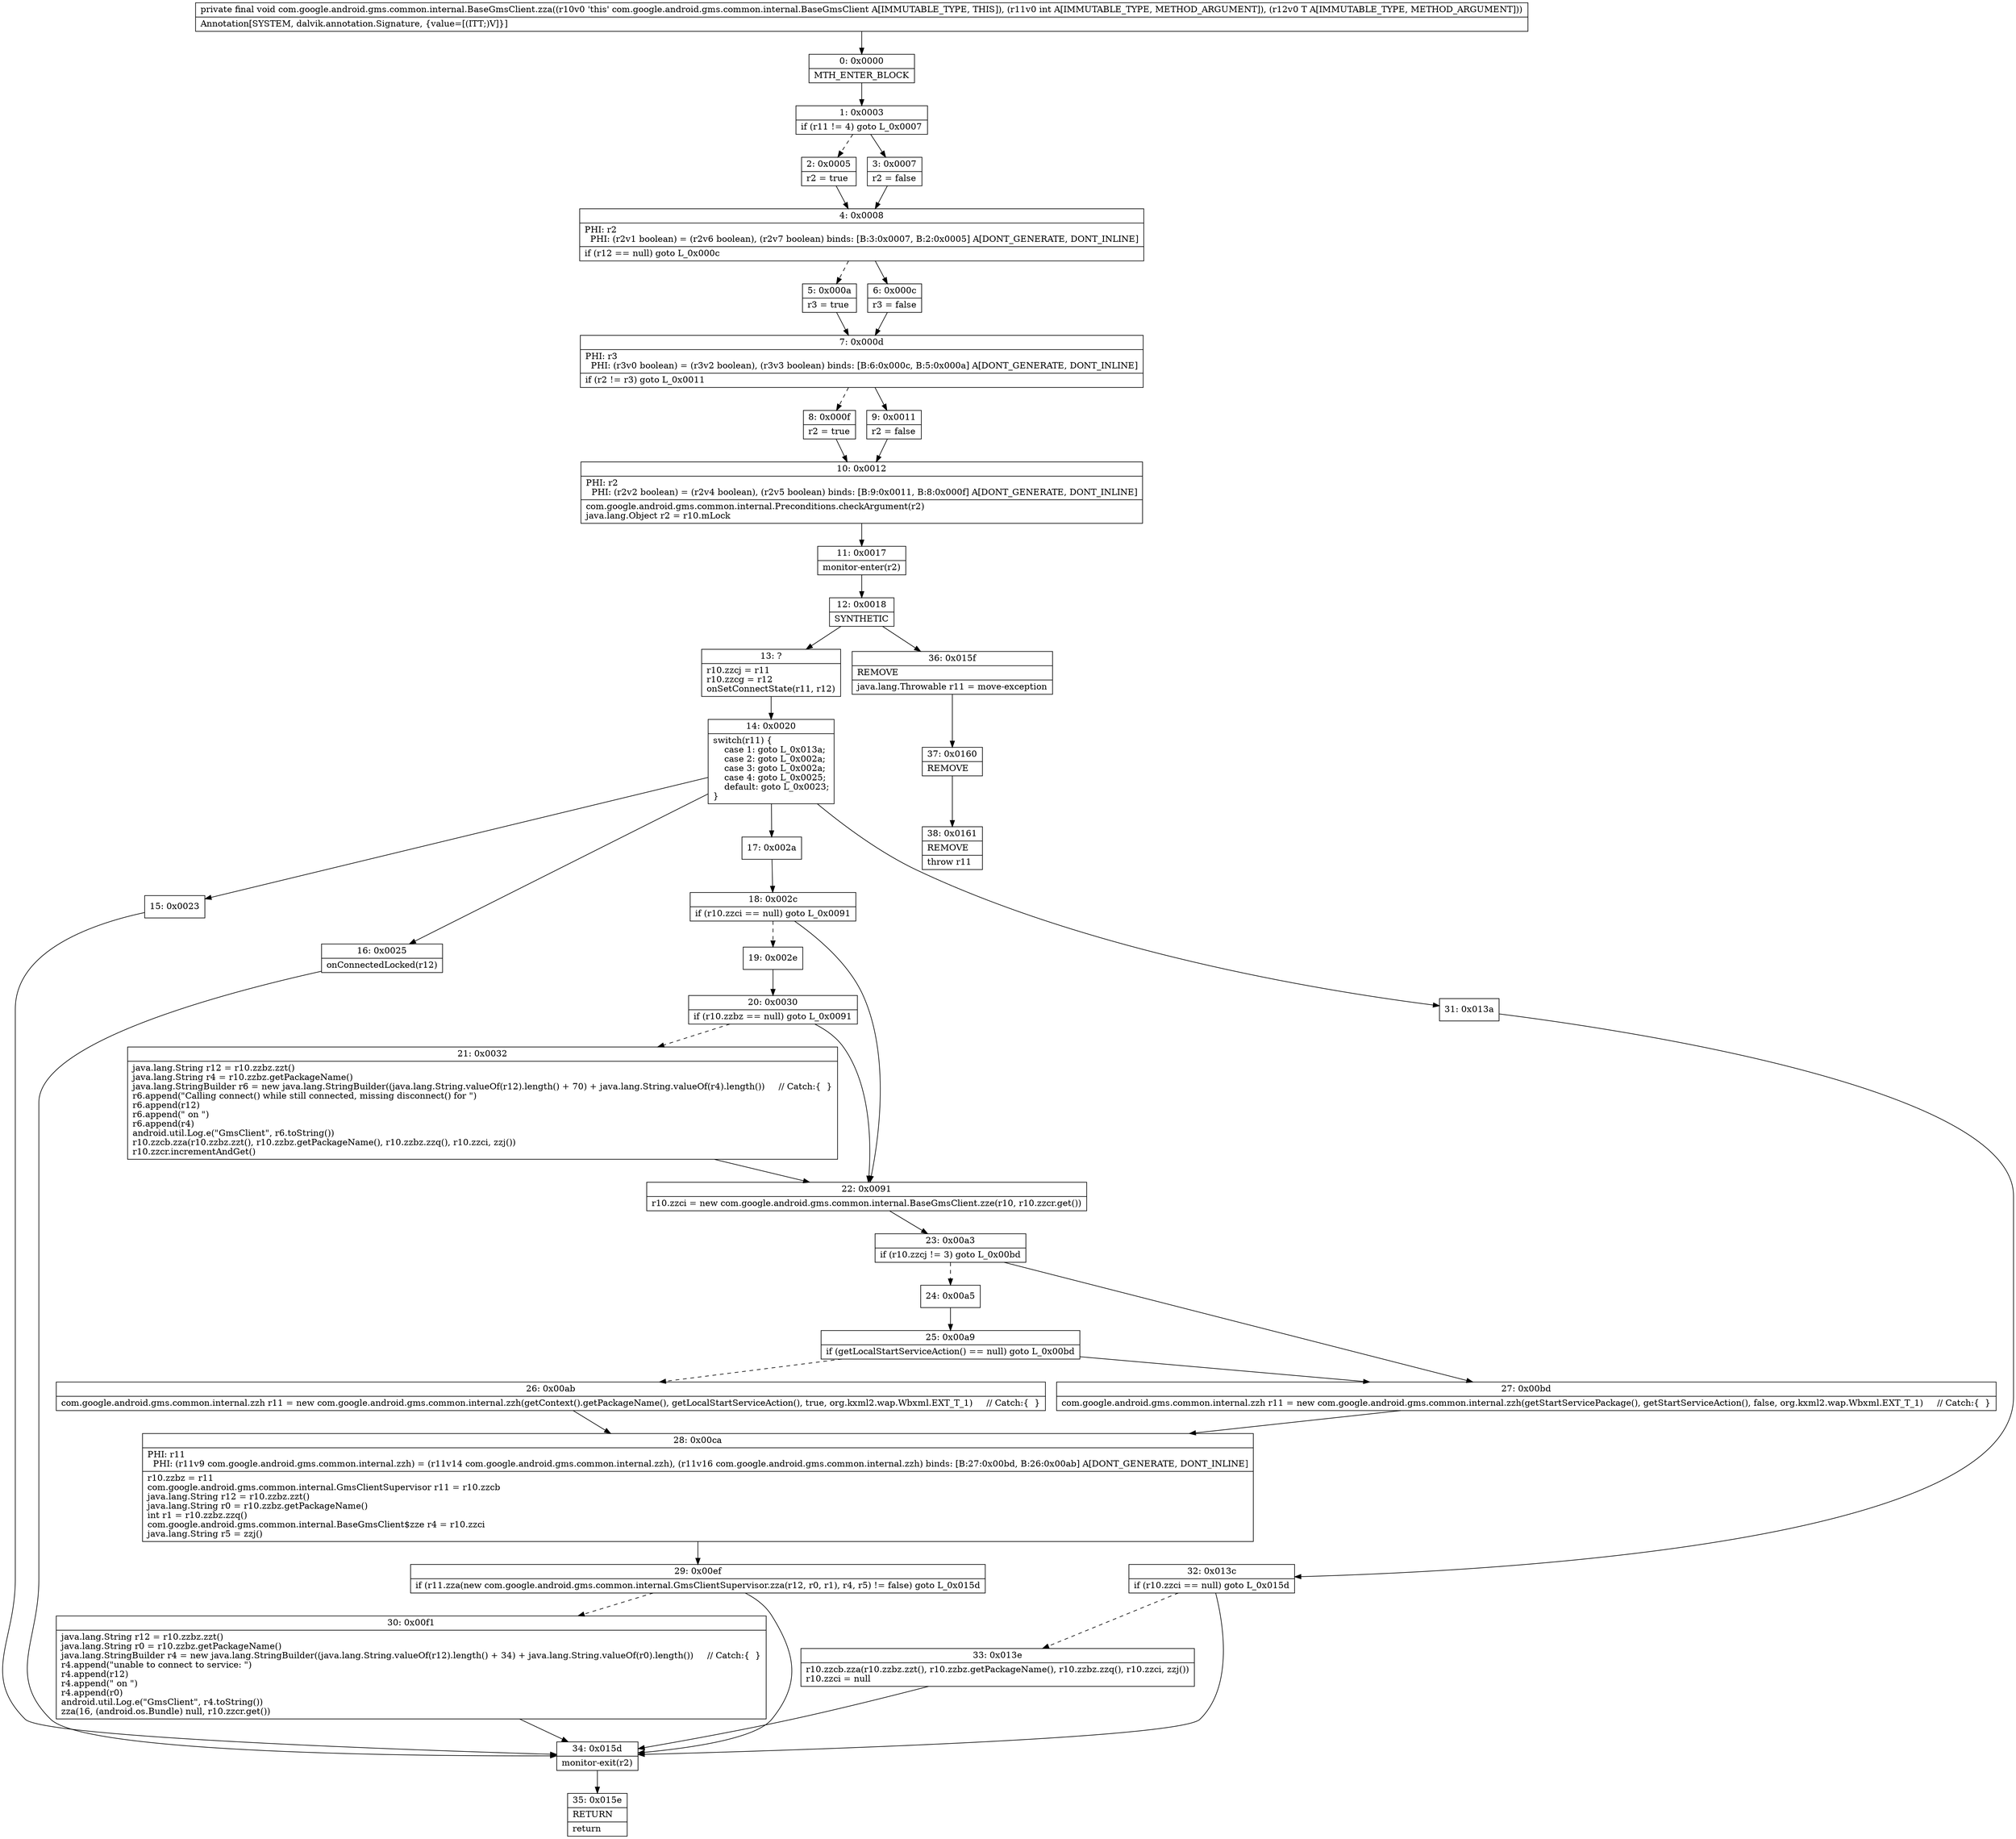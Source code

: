 digraph "CFG forcom.google.android.gms.common.internal.BaseGmsClient.zza(ILandroid\/os\/IInterface;)V" {
Node_0 [shape=record,label="{0\:\ 0x0000|MTH_ENTER_BLOCK\l}"];
Node_1 [shape=record,label="{1\:\ 0x0003|if (r11 != 4) goto L_0x0007\l}"];
Node_2 [shape=record,label="{2\:\ 0x0005|r2 = true\l}"];
Node_3 [shape=record,label="{3\:\ 0x0007|r2 = false\l}"];
Node_4 [shape=record,label="{4\:\ 0x0008|PHI: r2 \l  PHI: (r2v1 boolean) = (r2v6 boolean), (r2v7 boolean) binds: [B:3:0x0007, B:2:0x0005] A[DONT_GENERATE, DONT_INLINE]\l|if (r12 == null) goto L_0x000c\l}"];
Node_5 [shape=record,label="{5\:\ 0x000a|r3 = true\l}"];
Node_6 [shape=record,label="{6\:\ 0x000c|r3 = false\l}"];
Node_7 [shape=record,label="{7\:\ 0x000d|PHI: r3 \l  PHI: (r3v0 boolean) = (r3v2 boolean), (r3v3 boolean) binds: [B:6:0x000c, B:5:0x000a] A[DONT_GENERATE, DONT_INLINE]\l|if (r2 != r3) goto L_0x0011\l}"];
Node_8 [shape=record,label="{8\:\ 0x000f|r2 = true\l}"];
Node_9 [shape=record,label="{9\:\ 0x0011|r2 = false\l}"];
Node_10 [shape=record,label="{10\:\ 0x0012|PHI: r2 \l  PHI: (r2v2 boolean) = (r2v4 boolean), (r2v5 boolean) binds: [B:9:0x0011, B:8:0x000f] A[DONT_GENERATE, DONT_INLINE]\l|com.google.android.gms.common.internal.Preconditions.checkArgument(r2)\ljava.lang.Object r2 = r10.mLock\l}"];
Node_11 [shape=record,label="{11\:\ 0x0017|monitor\-enter(r2)\l}"];
Node_12 [shape=record,label="{12\:\ 0x0018|SYNTHETIC\l}"];
Node_13 [shape=record,label="{13\:\ ?|r10.zzcj = r11\lr10.zzcg = r12\lonSetConnectState(r11, r12)\l}"];
Node_14 [shape=record,label="{14\:\ 0x0020|switch(r11) \{\l    case 1: goto L_0x013a;\l    case 2: goto L_0x002a;\l    case 3: goto L_0x002a;\l    case 4: goto L_0x0025;\l    default: goto L_0x0023;\l\}\l}"];
Node_15 [shape=record,label="{15\:\ 0x0023}"];
Node_16 [shape=record,label="{16\:\ 0x0025|onConnectedLocked(r12)\l}"];
Node_17 [shape=record,label="{17\:\ 0x002a}"];
Node_18 [shape=record,label="{18\:\ 0x002c|if (r10.zzci == null) goto L_0x0091\l}"];
Node_19 [shape=record,label="{19\:\ 0x002e}"];
Node_20 [shape=record,label="{20\:\ 0x0030|if (r10.zzbz == null) goto L_0x0091\l}"];
Node_21 [shape=record,label="{21\:\ 0x0032|java.lang.String r12 = r10.zzbz.zzt()\ljava.lang.String r4 = r10.zzbz.getPackageName()\ljava.lang.StringBuilder r6 = new java.lang.StringBuilder((java.lang.String.valueOf(r12).length() + 70) + java.lang.String.valueOf(r4).length())     \/\/ Catch:\{  \}\lr6.append(\"Calling connect() while still connected, missing disconnect() for \")\lr6.append(r12)\lr6.append(\" on \")\lr6.append(r4)\landroid.util.Log.e(\"GmsClient\", r6.toString())\lr10.zzcb.zza(r10.zzbz.zzt(), r10.zzbz.getPackageName(), r10.zzbz.zzq(), r10.zzci, zzj())\lr10.zzcr.incrementAndGet()\l}"];
Node_22 [shape=record,label="{22\:\ 0x0091|r10.zzci = new com.google.android.gms.common.internal.BaseGmsClient.zze(r10, r10.zzcr.get())\l}"];
Node_23 [shape=record,label="{23\:\ 0x00a3|if (r10.zzcj != 3) goto L_0x00bd\l}"];
Node_24 [shape=record,label="{24\:\ 0x00a5}"];
Node_25 [shape=record,label="{25\:\ 0x00a9|if (getLocalStartServiceAction() == null) goto L_0x00bd\l}"];
Node_26 [shape=record,label="{26\:\ 0x00ab|com.google.android.gms.common.internal.zzh r11 = new com.google.android.gms.common.internal.zzh(getContext().getPackageName(), getLocalStartServiceAction(), true, org.kxml2.wap.Wbxml.EXT_T_1)     \/\/ Catch:\{  \}\l}"];
Node_27 [shape=record,label="{27\:\ 0x00bd|com.google.android.gms.common.internal.zzh r11 = new com.google.android.gms.common.internal.zzh(getStartServicePackage(), getStartServiceAction(), false, org.kxml2.wap.Wbxml.EXT_T_1)     \/\/ Catch:\{  \}\l}"];
Node_28 [shape=record,label="{28\:\ 0x00ca|PHI: r11 \l  PHI: (r11v9 com.google.android.gms.common.internal.zzh) = (r11v14 com.google.android.gms.common.internal.zzh), (r11v16 com.google.android.gms.common.internal.zzh) binds: [B:27:0x00bd, B:26:0x00ab] A[DONT_GENERATE, DONT_INLINE]\l|r10.zzbz = r11\lcom.google.android.gms.common.internal.GmsClientSupervisor r11 = r10.zzcb\ljava.lang.String r12 = r10.zzbz.zzt()\ljava.lang.String r0 = r10.zzbz.getPackageName()\lint r1 = r10.zzbz.zzq()\lcom.google.android.gms.common.internal.BaseGmsClient$zze r4 = r10.zzci\ljava.lang.String r5 = zzj()\l}"];
Node_29 [shape=record,label="{29\:\ 0x00ef|if (r11.zza(new com.google.android.gms.common.internal.GmsClientSupervisor.zza(r12, r0, r1), r4, r5) != false) goto L_0x015d\l}"];
Node_30 [shape=record,label="{30\:\ 0x00f1|java.lang.String r12 = r10.zzbz.zzt()\ljava.lang.String r0 = r10.zzbz.getPackageName()\ljava.lang.StringBuilder r4 = new java.lang.StringBuilder((java.lang.String.valueOf(r12).length() + 34) + java.lang.String.valueOf(r0).length())     \/\/ Catch:\{  \}\lr4.append(\"unable to connect to service: \")\lr4.append(r12)\lr4.append(\" on \")\lr4.append(r0)\landroid.util.Log.e(\"GmsClient\", r4.toString())\lzza(16, (android.os.Bundle) null, r10.zzcr.get())\l}"];
Node_31 [shape=record,label="{31\:\ 0x013a}"];
Node_32 [shape=record,label="{32\:\ 0x013c|if (r10.zzci == null) goto L_0x015d\l}"];
Node_33 [shape=record,label="{33\:\ 0x013e|r10.zzcb.zza(r10.zzbz.zzt(), r10.zzbz.getPackageName(), r10.zzbz.zzq(), r10.zzci, zzj())\lr10.zzci = null\l}"];
Node_34 [shape=record,label="{34\:\ 0x015d|monitor\-exit(r2)\l}"];
Node_35 [shape=record,label="{35\:\ 0x015e|RETURN\l|return\l}"];
Node_36 [shape=record,label="{36\:\ 0x015f|REMOVE\l|java.lang.Throwable r11 = move\-exception\l}"];
Node_37 [shape=record,label="{37\:\ 0x0160|REMOVE\l}"];
Node_38 [shape=record,label="{38\:\ 0x0161|REMOVE\l|throw r11\l}"];
MethodNode[shape=record,label="{private final void com.google.android.gms.common.internal.BaseGmsClient.zza((r10v0 'this' com.google.android.gms.common.internal.BaseGmsClient A[IMMUTABLE_TYPE, THIS]), (r11v0 int A[IMMUTABLE_TYPE, METHOD_ARGUMENT]), (r12v0 T A[IMMUTABLE_TYPE, METHOD_ARGUMENT]))  | Annotation[SYSTEM, dalvik.annotation.Signature, \{value=[(ITT;)V]\}]\l}"];
MethodNode -> Node_0;
Node_0 -> Node_1;
Node_1 -> Node_2[style=dashed];
Node_1 -> Node_3;
Node_2 -> Node_4;
Node_3 -> Node_4;
Node_4 -> Node_5[style=dashed];
Node_4 -> Node_6;
Node_5 -> Node_7;
Node_6 -> Node_7;
Node_7 -> Node_8[style=dashed];
Node_7 -> Node_9;
Node_8 -> Node_10;
Node_9 -> Node_10;
Node_10 -> Node_11;
Node_11 -> Node_12;
Node_12 -> Node_13;
Node_12 -> Node_36;
Node_13 -> Node_14;
Node_14 -> Node_15;
Node_14 -> Node_16;
Node_14 -> Node_17;
Node_14 -> Node_31;
Node_15 -> Node_34;
Node_16 -> Node_34;
Node_17 -> Node_18;
Node_18 -> Node_19[style=dashed];
Node_18 -> Node_22;
Node_19 -> Node_20;
Node_20 -> Node_21[style=dashed];
Node_20 -> Node_22;
Node_21 -> Node_22;
Node_22 -> Node_23;
Node_23 -> Node_24[style=dashed];
Node_23 -> Node_27;
Node_24 -> Node_25;
Node_25 -> Node_26[style=dashed];
Node_25 -> Node_27;
Node_26 -> Node_28;
Node_27 -> Node_28;
Node_28 -> Node_29;
Node_29 -> Node_30[style=dashed];
Node_29 -> Node_34;
Node_30 -> Node_34;
Node_31 -> Node_32;
Node_32 -> Node_33[style=dashed];
Node_32 -> Node_34;
Node_33 -> Node_34;
Node_34 -> Node_35;
Node_36 -> Node_37;
Node_37 -> Node_38;
}

